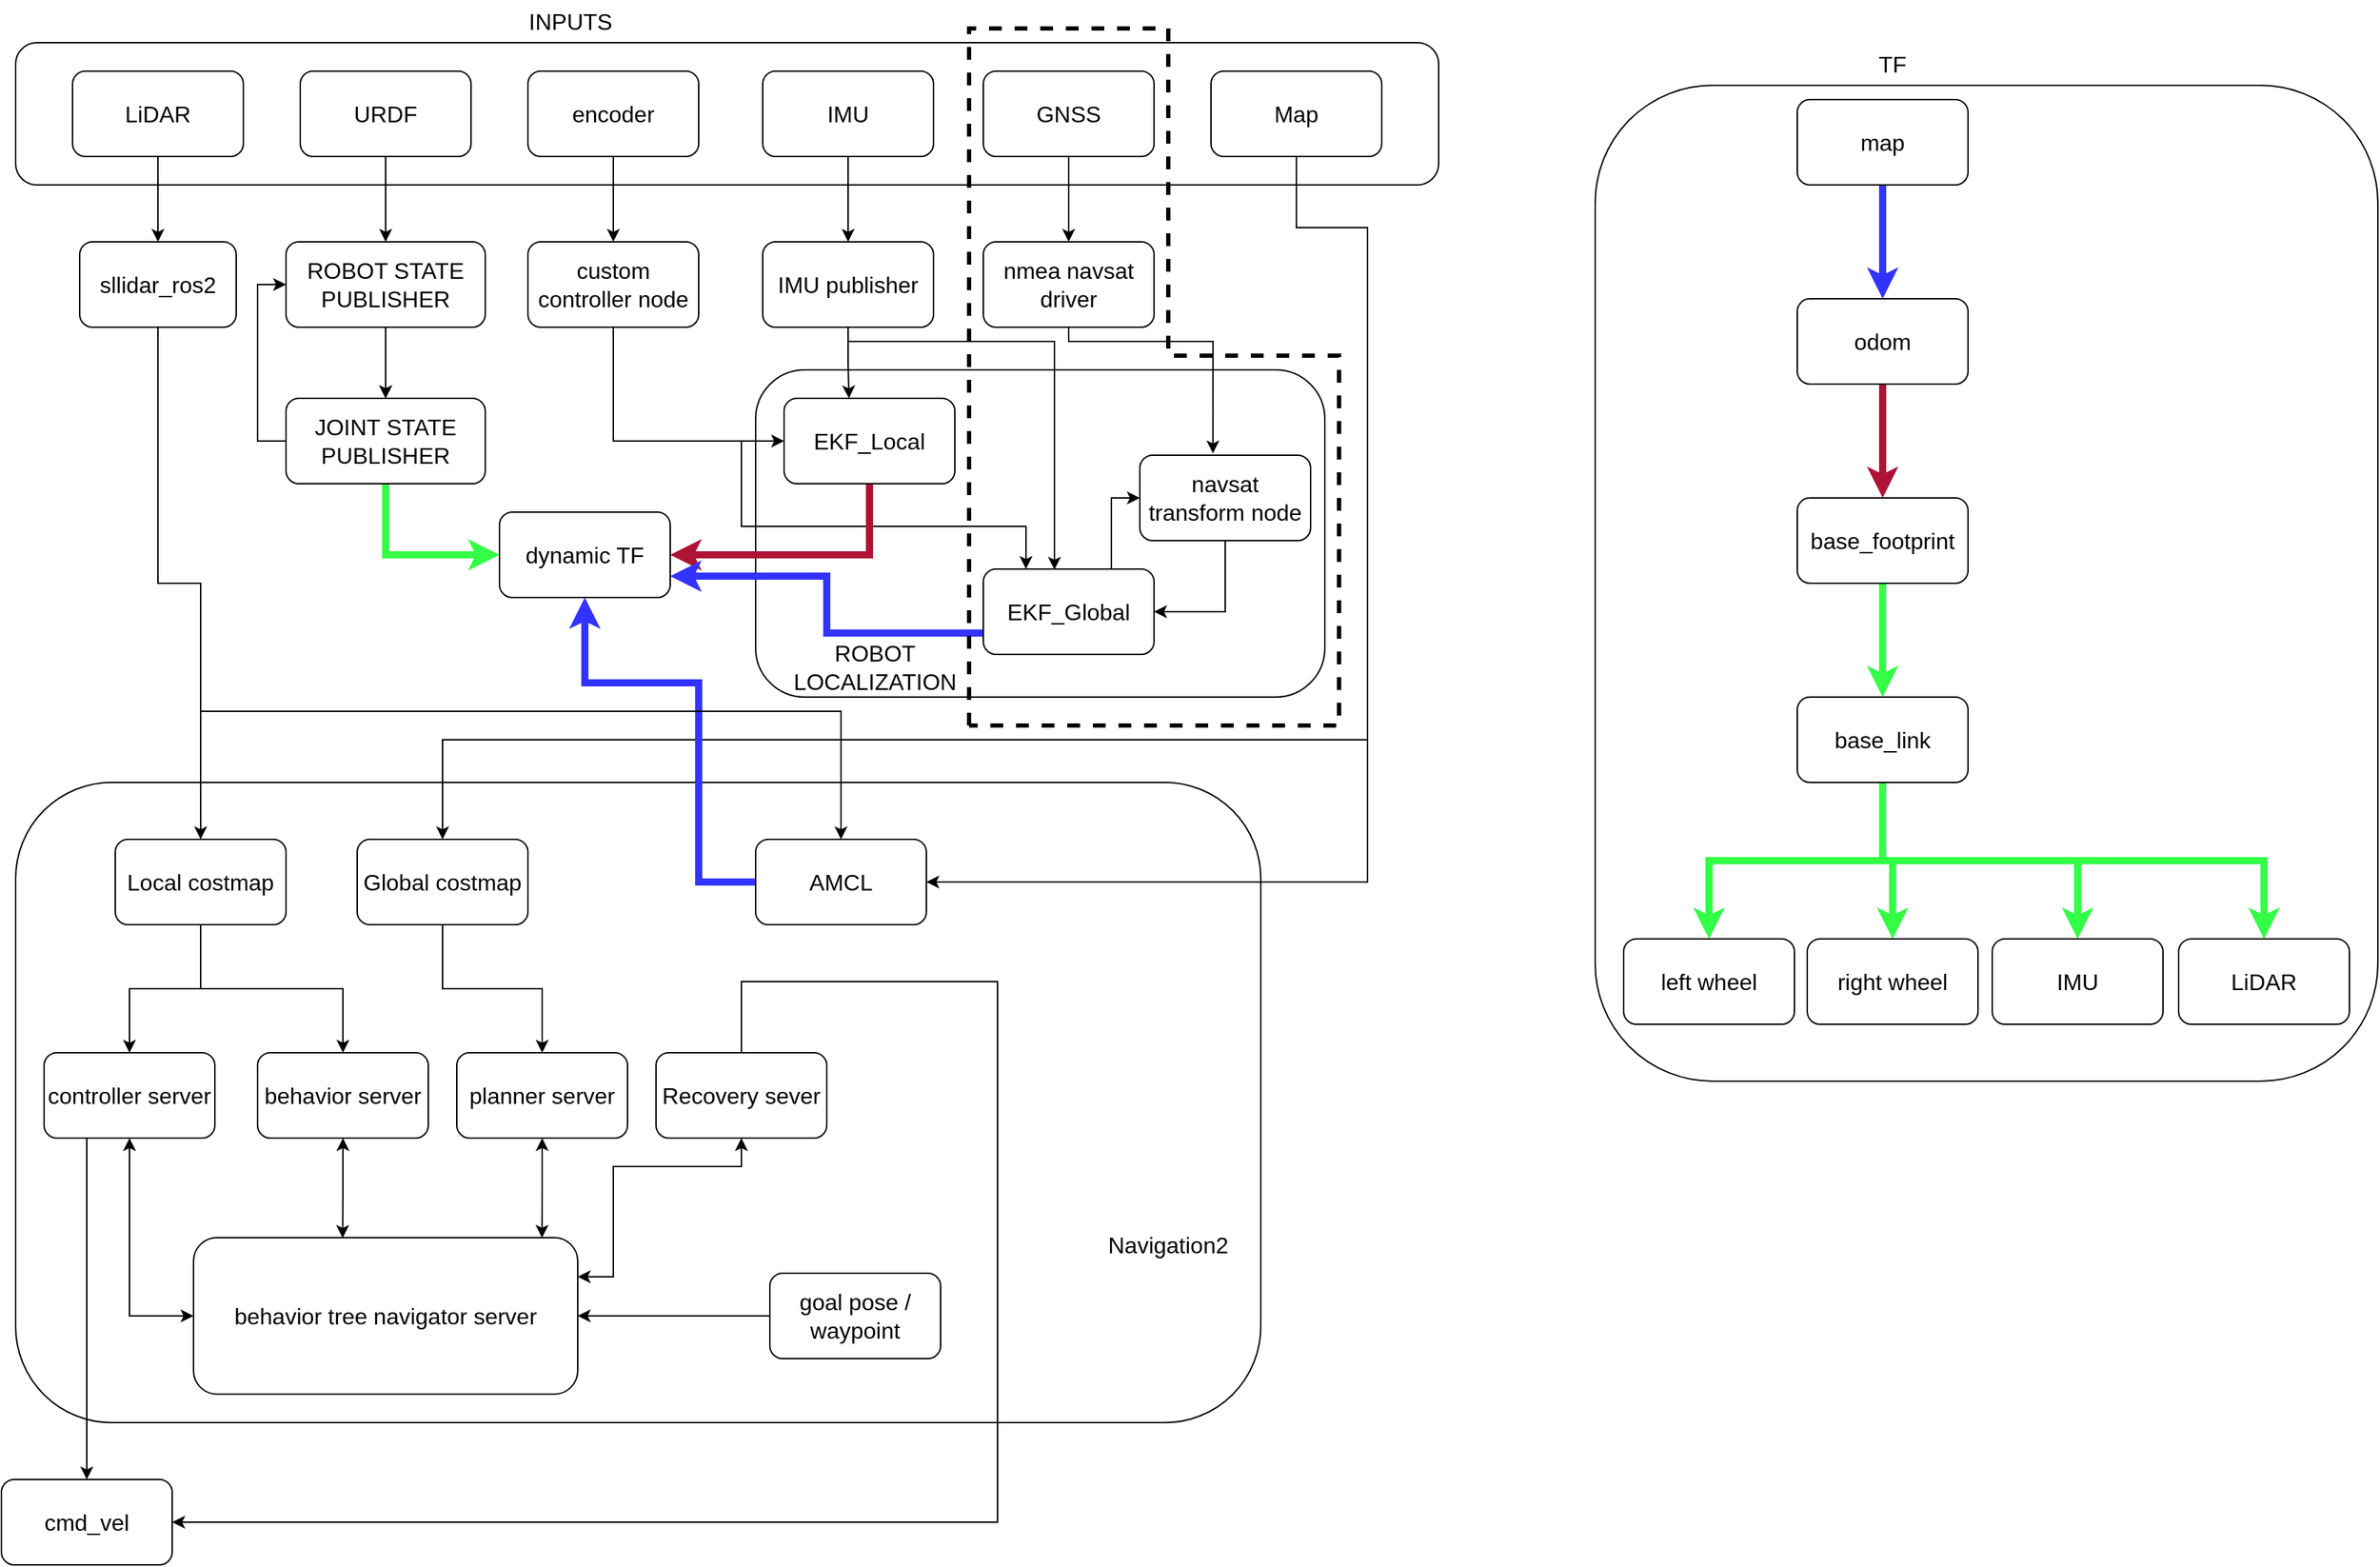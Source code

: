 <mxfile version="26.0.5">
  <diagram name="Page-1" id="HMsB6TKXoMAhHZ_bmKSh">
    <mxGraphModel dx="2924" dy="2244" grid="1" gridSize="10" guides="1" tooltips="1" connect="1" arrows="1" fold="1" page="1" pageScale="1" pageWidth="850" pageHeight="1100" math="0" shadow="0">
      <root>
        <mxCell id="0" />
        <mxCell id="1" parent="0" />
        <mxCell id="3SE-ewiuEP-njzqvmuow-1" value="" style="rounded=1;whiteSpace=wrap;html=1;fontSize=16;" parent="1" vertex="1">
          <mxGeometry x="-320" y="-840" width="400" height="230" as="geometry" />
        </mxCell>
        <mxCell id="3SE-ewiuEP-njzqvmuow-2" value="" style="rounded=1;whiteSpace=wrap;html=1;fontSize=16;" parent="1" vertex="1">
          <mxGeometry x="-840" y="-1070" width="1000" height="100" as="geometry" />
        </mxCell>
        <mxCell id="3SE-ewiuEP-njzqvmuow-3" style="edgeStyle=orthogonalEdgeStyle;rounded=0;orthogonalLoop=1;jettySize=auto;html=1;exitX=0.5;exitY=1;exitDx=0;exitDy=0;entryX=0.5;entryY=0;entryDx=0;entryDy=0;fontSize=16;" parent="1" source="3SE-ewiuEP-njzqvmuow-4" target="3SE-ewiuEP-njzqvmuow-13" edge="1">
          <mxGeometry relative="1" as="geometry" />
        </mxCell>
        <mxCell id="3SE-ewiuEP-njzqvmuow-4" value="encoder" style="rounded=1;whiteSpace=wrap;html=1;fontSize=16;" parent="1" vertex="1">
          <mxGeometry x="-480" y="-1050" width="120" height="60" as="geometry" />
        </mxCell>
        <mxCell id="3SE-ewiuEP-njzqvmuow-5" value="" style="edgeStyle=orthogonalEdgeStyle;rounded=0;orthogonalLoop=1;jettySize=auto;html=1;fontSize=16;" parent="1" source="3SE-ewiuEP-njzqvmuow-6" target="3SE-ewiuEP-njzqvmuow-20" edge="1">
          <mxGeometry relative="1" as="geometry" />
        </mxCell>
        <mxCell id="3SE-ewiuEP-njzqvmuow-6" value="IMU" style="rounded=1;whiteSpace=wrap;html=1;fontSize=16;" parent="1" vertex="1">
          <mxGeometry x="-315" y="-1050" width="120" height="60" as="geometry" />
        </mxCell>
        <mxCell id="3SE-ewiuEP-njzqvmuow-7" value="" style="edgeStyle=orthogonalEdgeStyle;rounded=0;orthogonalLoop=1;jettySize=auto;html=1;fontSize=16;" parent="1" source="3SE-ewiuEP-njzqvmuow-8" target="3SE-ewiuEP-njzqvmuow-25" edge="1">
          <mxGeometry relative="1" as="geometry" />
        </mxCell>
        <mxCell id="3SE-ewiuEP-njzqvmuow-8" value="LiDAR" style="rounded=1;whiteSpace=wrap;html=1;fontSize=16;" parent="1" vertex="1">
          <mxGeometry x="-800" y="-1050" width="120" height="60" as="geometry" />
        </mxCell>
        <mxCell id="3SE-ewiuEP-njzqvmuow-9" value="" style="edgeStyle=orthogonalEdgeStyle;rounded=0;orthogonalLoop=1;jettySize=auto;html=1;fontSize=16;" parent="1" source="3SE-ewiuEP-njzqvmuow-10" target="3SE-ewiuEP-njzqvmuow-22" edge="1">
          <mxGeometry relative="1" as="geometry" />
        </mxCell>
        <mxCell id="3SE-ewiuEP-njzqvmuow-10" value="URDF" style="rounded=1;whiteSpace=wrap;html=1;fontSize=16;" parent="1" vertex="1">
          <mxGeometry x="-640" y="-1050" width="120" height="60" as="geometry" />
        </mxCell>
        <mxCell id="3SE-ewiuEP-njzqvmuow-11" style="edgeStyle=orthogonalEdgeStyle;rounded=0;orthogonalLoop=1;jettySize=auto;html=1;exitX=0.5;exitY=1;exitDx=0;exitDy=0;entryX=0;entryY=0.5;entryDx=0;entryDy=0;fontSize=16;" parent="1" source="3SE-ewiuEP-njzqvmuow-13" target="3SE-ewiuEP-njzqvmuow-15" edge="1">
          <mxGeometry relative="1" as="geometry" />
        </mxCell>
        <mxCell id="3SE-ewiuEP-njzqvmuow-12" style="edgeStyle=orthogonalEdgeStyle;rounded=0;orthogonalLoop=1;jettySize=auto;html=1;exitX=0.5;exitY=1;exitDx=0;exitDy=0;entryX=0.25;entryY=0;entryDx=0;entryDy=0;fontSize=16;" parent="1" source="3SE-ewiuEP-njzqvmuow-13" target="3SE-ewiuEP-njzqvmuow-39" edge="1">
          <mxGeometry relative="1" as="geometry">
            <Array as="points">
              <mxPoint x="-420" y="-790" />
              <mxPoint x="-330" y="-790" />
              <mxPoint x="-330" y="-730" />
              <mxPoint x="-130" y="-730" />
            </Array>
          </mxGeometry>
        </mxCell>
        <mxCell id="3SE-ewiuEP-njzqvmuow-13" value="custom controller node" style="whiteSpace=wrap;html=1;rounded=1;fontSize=16;" parent="1" vertex="1">
          <mxGeometry x="-480" y="-930" width="120" height="60" as="geometry" />
        </mxCell>
        <mxCell id="3SE-ewiuEP-njzqvmuow-14" style="edgeStyle=orthogonalEdgeStyle;rounded=0;orthogonalLoop=1;jettySize=auto;html=1;exitX=0.5;exitY=1;exitDx=0;exitDy=0;entryX=1;entryY=0.5;entryDx=0;entryDy=0;fontSize=16;strokeColor=#AF1235;strokeWidth=5;" parent="1" source="3SE-ewiuEP-njzqvmuow-15" target="3SE-ewiuEP-njzqvmuow-58" edge="1">
          <mxGeometry relative="1" as="geometry" />
        </mxCell>
        <mxCell id="3SE-ewiuEP-njzqvmuow-15" value="EKF_Local" style="rounded=1;whiteSpace=wrap;html=1;fontSize=16;" parent="1" vertex="1">
          <mxGeometry x="-300" y="-820" width="120" height="60" as="geometry" />
        </mxCell>
        <mxCell id="3SE-ewiuEP-njzqvmuow-16" value="INPUTS" style="text;html=1;align=center;verticalAlign=middle;whiteSpace=wrap;rounded=0;fontSize=16;" parent="1" vertex="1">
          <mxGeometry x="-480" y="-1100" width="60" height="30" as="geometry" />
        </mxCell>
        <mxCell id="3SE-ewiuEP-njzqvmuow-17" value="ROBOT LOCALIZATION" style="text;html=1;align=center;verticalAlign=middle;whiteSpace=wrap;rounded=0;fontSize=16;" parent="1" vertex="1">
          <mxGeometry x="-321" y="-646" width="170" height="30" as="geometry" />
        </mxCell>
        <mxCell id="3SE-ewiuEP-njzqvmuow-18" style="edgeStyle=orthogonalEdgeStyle;rounded=0;orthogonalLoop=1;jettySize=auto;html=1;exitX=0.5;exitY=1;exitDx=0;exitDy=0;entryX=0.419;entryY=0.009;entryDx=0;entryDy=0;fontSize=16;entryPerimeter=0;" parent="1" source="3SE-ewiuEP-njzqvmuow-20" target="3SE-ewiuEP-njzqvmuow-39" edge="1">
          <mxGeometry relative="1" as="geometry">
            <Array as="points">
              <mxPoint x="-255" y="-860" />
              <mxPoint x="-110" y="-860" />
              <mxPoint x="-110" y="-699" />
            </Array>
          </mxGeometry>
        </mxCell>
        <mxCell id="3SE-ewiuEP-njzqvmuow-19" style="edgeStyle=orthogonalEdgeStyle;rounded=0;orthogonalLoop=1;jettySize=auto;html=1;exitX=0.5;exitY=1;exitDx=0;exitDy=0;entryX=0.38;entryY=0;entryDx=0;entryDy=0;entryPerimeter=0;fontSize=16;" parent="1" source="3SE-ewiuEP-njzqvmuow-20" target="3SE-ewiuEP-njzqvmuow-15" edge="1">
          <mxGeometry relative="1" as="geometry" />
        </mxCell>
        <mxCell id="3SE-ewiuEP-njzqvmuow-20" value="IMU publisher" style="whiteSpace=wrap;html=1;rounded=1;fontSize=16;" parent="1" vertex="1">
          <mxGeometry x="-315" y="-930" width="120" height="60" as="geometry" />
        </mxCell>
        <mxCell id="3SE-ewiuEP-njzqvmuow-21" value="" style="edgeStyle=orthogonalEdgeStyle;rounded=0;orthogonalLoop=1;jettySize=auto;html=1;fontSize=16;" parent="1" source="3SE-ewiuEP-njzqvmuow-22" target="3SE-ewiuEP-njzqvmuow-29" edge="1">
          <mxGeometry relative="1" as="geometry" />
        </mxCell>
        <mxCell id="3SE-ewiuEP-njzqvmuow-22" value="ROBOT STATE PUBLISHER" style="whiteSpace=wrap;html=1;rounded=1;fontSize=16;" parent="1" vertex="1">
          <mxGeometry x="-650" y="-930" width="140" height="60" as="geometry" />
        </mxCell>
        <mxCell id="3SE-ewiuEP-njzqvmuow-23" style="edgeStyle=orthogonalEdgeStyle;rounded=0;orthogonalLoop=1;jettySize=auto;html=1;exitX=0;exitY=0.5;exitDx=0;exitDy=0;entryX=0;entryY=0.5;entryDx=0;entryDy=0;fontSize=16;" parent="1" source="3SE-ewiuEP-njzqvmuow-29" target="3SE-ewiuEP-njzqvmuow-22" edge="1">
          <mxGeometry relative="1" as="geometry" />
        </mxCell>
        <mxCell id="3SE-ewiuEP-njzqvmuow-24" style="edgeStyle=orthogonalEdgeStyle;rounded=0;orthogonalLoop=1;jettySize=auto;html=1;exitX=0.5;exitY=1;exitDx=0;exitDy=0;fontSize=16;" parent="1" source="3SE-ewiuEP-njzqvmuow-29" target="3SE-ewiuEP-njzqvmuow-29" edge="1">
          <mxGeometry relative="1" as="geometry" />
        </mxCell>
        <mxCell id="3SE-ewiuEP-njzqvmuow-25" value="sllidar_ros2" style="whiteSpace=wrap;html=1;rounded=1;fontSize=16;" parent="1" vertex="1">
          <mxGeometry x="-795" y="-930" width="110" height="60" as="geometry" />
        </mxCell>
        <mxCell id="3SE-ewiuEP-njzqvmuow-26" value="" style="edgeStyle=orthogonalEdgeStyle;rounded=0;orthogonalLoop=1;jettySize=auto;html=1;entryX=0.5;entryY=0;entryDx=0;entryDy=0;fontSize=16;" parent="1" source="3SE-ewiuEP-njzqvmuow-22" target="3SE-ewiuEP-njzqvmuow-29" edge="1">
          <mxGeometry relative="1" as="geometry">
            <mxPoint x="-640" y="-900" as="sourcePoint" />
            <mxPoint x="-350" y="-740" as="targetPoint" />
          </mxGeometry>
        </mxCell>
        <mxCell id="3SE-ewiuEP-njzqvmuow-28" style="edgeStyle=orthogonalEdgeStyle;rounded=0;orthogonalLoop=1;jettySize=auto;html=1;exitX=0.5;exitY=1;exitDx=0;exitDy=0;entryX=0;entryY=0.5;entryDx=0;entryDy=0;fontSize=16;strokeColor=#32FF45;strokeWidth=5;" parent="1" source="3SE-ewiuEP-njzqvmuow-29" target="3SE-ewiuEP-njzqvmuow-58" edge="1">
          <mxGeometry relative="1" as="geometry" />
        </mxCell>
        <mxCell id="3SE-ewiuEP-njzqvmuow-29" value="JOINT STATE PUBLISHER" style="whiteSpace=wrap;html=1;rounded=1;fontSize=16;" parent="1" vertex="1">
          <mxGeometry x="-650" y="-820" width="140" height="60" as="geometry" />
        </mxCell>
        <mxCell id="3SE-ewiuEP-njzqvmuow-30" style="edgeStyle=orthogonalEdgeStyle;rounded=0;orthogonalLoop=1;jettySize=auto;html=1;exitX=0.5;exitY=1;exitDx=0;exitDy=0;entryX=0.5;entryY=0;entryDx=0;entryDy=0;fontSize=16;" parent="1" source="3SE-ewiuEP-njzqvmuow-31" target="3SE-ewiuEP-njzqvmuow-33" edge="1">
          <mxGeometry relative="1" as="geometry" />
        </mxCell>
        <mxCell id="3SE-ewiuEP-njzqvmuow-31" value="GNSS" style="rounded=1;whiteSpace=wrap;html=1;fontSize=16;" parent="1" vertex="1">
          <mxGeometry x="-160" y="-1050" width="120" height="60" as="geometry" />
        </mxCell>
        <mxCell id="3SE-ewiuEP-njzqvmuow-32" style="edgeStyle=orthogonalEdgeStyle;rounded=0;orthogonalLoop=1;jettySize=auto;html=1;exitX=0.5;exitY=1;exitDx=0;exitDy=0;entryX=0.428;entryY=-0.022;entryDx=0;entryDy=0;fontSize=16;entryPerimeter=0;" parent="1" source="3SE-ewiuEP-njzqvmuow-33" target="3SE-ewiuEP-njzqvmuow-36" edge="1">
          <mxGeometry relative="1" as="geometry">
            <Array as="points">
              <mxPoint x="-100" y="-860" />
              <mxPoint x="1" y="-860" />
            </Array>
          </mxGeometry>
        </mxCell>
        <mxCell id="3SE-ewiuEP-njzqvmuow-33" value="nmea navsat driver" style="rounded=1;whiteSpace=wrap;html=1;fontSize=16;" parent="1" vertex="1">
          <mxGeometry x="-160" y="-930" width="120" height="60" as="geometry" />
        </mxCell>
        <mxCell id="3SE-ewiuEP-njzqvmuow-34" style="edgeStyle=orthogonalEdgeStyle;rounded=0;orthogonalLoop=1;jettySize=auto;html=1;exitX=0.5;exitY=1;exitDx=0;exitDy=0;entryX=1;entryY=0.5;entryDx=0;entryDy=0;fontSize=16;" parent="1" source="3SE-ewiuEP-njzqvmuow-36" target="3SE-ewiuEP-njzqvmuow-39" edge="1">
          <mxGeometry relative="1" as="geometry" />
        </mxCell>
        <mxCell id="3SE-ewiuEP-njzqvmuow-36" value="navsat transform node" style="rounded=1;whiteSpace=wrap;html=1;fontSize=16;" parent="1" vertex="1">
          <mxGeometry x="-50" y="-780" width="120" height="60" as="geometry" />
        </mxCell>
        <mxCell id="3SE-ewiuEP-njzqvmuow-37" style="edgeStyle=orthogonalEdgeStyle;rounded=0;orthogonalLoop=1;jettySize=auto;html=1;exitX=0.75;exitY=0;exitDx=0;exitDy=0;entryX=0;entryY=0.5;entryDx=0;entryDy=0;fontSize=16;" parent="1" source="3SE-ewiuEP-njzqvmuow-39" target="3SE-ewiuEP-njzqvmuow-36" edge="1">
          <mxGeometry relative="1" as="geometry" />
        </mxCell>
        <mxCell id="3SE-ewiuEP-njzqvmuow-38" style="edgeStyle=orthogonalEdgeStyle;rounded=0;orthogonalLoop=1;jettySize=auto;html=1;exitX=0;exitY=0.75;exitDx=0;exitDy=0;entryX=1;entryY=0.75;entryDx=0;entryDy=0;strokeColor=light-dark(#3333ff, #ededed);strokeWidth=5;" parent="1" source="3SE-ewiuEP-njzqvmuow-39" target="3SE-ewiuEP-njzqvmuow-58" edge="1">
          <mxGeometry relative="1" as="geometry" />
        </mxCell>
        <mxCell id="3SE-ewiuEP-njzqvmuow-39" value="EKF_Global" style="rounded=1;whiteSpace=wrap;html=1;fontSize=16;" parent="1" vertex="1">
          <mxGeometry x="-160" y="-700" width="120" height="60" as="geometry" />
        </mxCell>
        <mxCell id="3SE-ewiuEP-njzqvmuow-40" value="" style="rounded=1;whiteSpace=wrap;html=1;fontSize=16;" parent="1" vertex="1">
          <mxGeometry x="-840" y="-550" width="875" height="450" as="geometry" />
        </mxCell>
        <mxCell id="3SE-ewiuEP-njzqvmuow-41" value="" style="rounded=1;whiteSpace=wrap;html=1;fontSize=16;" parent="1" vertex="1">
          <mxGeometry x="270" y="-1040" width="550" height="700" as="geometry" />
        </mxCell>
        <mxCell id="3SE-ewiuEP-njzqvmuow-42" value="TF" style="text;html=1;align=center;verticalAlign=middle;whiteSpace=wrap;rounded=0;fontSize=16;" parent="1" vertex="1">
          <mxGeometry x="449" y="-1070" width="60" height="30" as="geometry" />
        </mxCell>
        <mxCell id="3SE-ewiuEP-njzqvmuow-43" value="" style="edgeStyle=orthogonalEdgeStyle;rounded=0;orthogonalLoop=1;jettySize=auto;html=1;fontSize=16;fillColor=#f8cecc;strokeColor=#3333FF;strokeWidth=5;" parent="1" source="3SE-ewiuEP-njzqvmuow-44" target="3SE-ewiuEP-njzqvmuow-46" edge="1">
          <mxGeometry relative="1" as="geometry" />
        </mxCell>
        <mxCell id="3SE-ewiuEP-njzqvmuow-44" value="map" style="rounded=1;whiteSpace=wrap;html=1;fontSize=16;" parent="1" vertex="1">
          <mxGeometry x="412" y="-1030" width="120" height="60" as="geometry" />
        </mxCell>
        <mxCell id="3SE-ewiuEP-njzqvmuow-45" value="" style="edgeStyle=orthogonalEdgeStyle;rounded=0;orthogonalLoop=1;jettySize=auto;html=1;fontSize=16;strokeColor=#AF1235;strokeWidth=5;" parent="1" source="3SE-ewiuEP-njzqvmuow-46" target="3SE-ewiuEP-njzqvmuow-48" edge="1">
          <mxGeometry relative="1" as="geometry" />
        </mxCell>
        <mxCell id="3SE-ewiuEP-njzqvmuow-46" value="odom" style="whiteSpace=wrap;html=1;rounded=1;fontSize=16;" parent="1" vertex="1">
          <mxGeometry x="412" y="-890" width="120" height="60" as="geometry" />
        </mxCell>
        <mxCell id="3SE-ewiuEP-njzqvmuow-47" value="" style="edgeStyle=orthogonalEdgeStyle;rounded=0;orthogonalLoop=1;jettySize=auto;html=1;fontSize=16;strokeColor=#32FF45;strokeWidth=5;" parent="1" source="3SE-ewiuEP-njzqvmuow-48" target="3SE-ewiuEP-njzqvmuow-53" edge="1">
          <mxGeometry relative="1" as="geometry" />
        </mxCell>
        <mxCell id="3SE-ewiuEP-njzqvmuow-48" value="base_footprint" style="whiteSpace=wrap;html=1;rounded=1;fontSize=16;" parent="1" vertex="1">
          <mxGeometry x="412" y="-750" width="120" height="60" as="geometry" />
        </mxCell>
        <mxCell id="3SE-ewiuEP-njzqvmuow-49" style="edgeStyle=orthogonalEdgeStyle;rounded=0;orthogonalLoop=1;jettySize=auto;html=1;exitX=0.5;exitY=1;exitDx=0;exitDy=0;entryX=0.5;entryY=0;entryDx=0;entryDy=0;fontSize=16;strokeColor=#32FF45;strokeWidth=5;" parent="1" source="3SE-ewiuEP-njzqvmuow-53" target="3SE-ewiuEP-njzqvmuow-56" edge="1">
          <mxGeometry relative="1" as="geometry" />
        </mxCell>
        <mxCell id="3SE-ewiuEP-njzqvmuow-50" style="edgeStyle=orthogonalEdgeStyle;rounded=0;orthogonalLoop=1;jettySize=auto;html=1;exitX=0.5;exitY=1;exitDx=0;exitDy=0;entryX=0.5;entryY=0;entryDx=0;entryDy=0;fontSize=16;strokeColor=#32FF45;strokeWidth=5;" parent="1" source="3SE-ewiuEP-njzqvmuow-53" target="3SE-ewiuEP-njzqvmuow-54" edge="1">
          <mxGeometry relative="1" as="geometry" />
        </mxCell>
        <mxCell id="3SE-ewiuEP-njzqvmuow-51" style="edgeStyle=orthogonalEdgeStyle;rounded=0;orthogonalLoop=1;jettySize=auto;html=1;exitX=0.5;exitY=1;exitDx=0;exitDy=0;entryX=0.5;entryY=0;entryDx=0;entryDy=0;fontSize=16;strokeColor=#32FF45;strokeWidth=5;" parent="1" source="3SE-ewiuEP-njzqvmuow-53" target="3SE-ewiuEP-njzqvmuow-55" edge="1">
          <mxGeometry relative="1" as="geometry" />
        </mxCell>
        <mxCell id="3SE-ewiuEP-njzqvmuow-52" style="edgeStyle=orthogonalEdgeStyle;rounded=0;orthogonalLoop=1;jettySize=auto;html=1;exitX=0.5;exitY=1;exitDx=0;exitDy=0;entryX=0.5;entryY=0;entryDx=0;entryDy=0;fontSize=16;strokeColor=#32FF45;strokeWidth=5;" parent="1" source="3SE-ewiuEP-njzqvmuow-53" target="3SE-ewiuEP-njzqvmuow-57" edge="1">
          <mxGeometry relative="1" as="geometry" />
        </mxCell>
        <mxCell id="3SE-ewiuEP-njzqvmuow-53" value="base_link" style="whiteSpace=wrap;html=1;rounded=1;fontSize=16;" parent="1" vertex="1">
          <mxGeometry x="412" y="-610" width="120" height="60" as="geometry" />
        </mxCell>
        <mxCell id="3SE-ewiuEP-njzqvmuow-54" value="left wheel" style="whiteSpace=wrap;html=1;rounded=1;fontSize=16;" parent="1" vertex="1">
          <mxGeometry x="290" y="-440" width="120" height="60" as="geometry" />
        </mxCell>
        <mxCell id="3SE-ewiuEP-njzqvmuow-55" value="IMU" style="whiteSpace=wrap;html=1;rounded=1;fontSize=16;" parent="1" vertex="1">
          <mxGeometry x="549" y="-440" width="120" height="60" as="geometry" />
        </mxCell>
        <mxCell id="3SE-ewiuEP-njzqvmuow-56" value="right wheel" style="whiteSpace=wrap;html=1;rounded=1;fontSize=16;" parent="1" vertex="1">
          <mxGeometry x="419" y="-440" width="120" height="60" as="geometry" />
        </mxCell>
        <mxCell id="3SE-ewiuEP-njzqvmuow-57" value="LiDAR" style="whiteSpace=wrap;html=1;rounded=1;fontSize=16;" parent="1" vertex="1">
          <mxGeometry x="680" y="-440" width="120" height="60" as="geometry" />
        </mxCell>
        <mxCell id="3SE-ewiuEP-njzqvmuow-58" value="dynamic TF" style="rounded=1;whiteSpace=wrap;html=1;fontSize=16;" parent="1" vertex="1">
          <mxGeometry x="-500" y="-740" width="120" height="60" as="geometry" />
        </mxCell>
        <mxCell id="3SE-ewiuEP-njzqvmuow-60" style="edgeStyle=orthogonalEdgeStyle;rounded=0;orthogonalLoop=1;jettySize=auto;html=1;exitX=0.5;exitY=1;exitDx=0;exitDy=0;entryX=0.5;entryY=0;entryDx=0;entryDy=0;" parent="1" source="3SE-ewiuEP-njzqvmuow-61" target="3SE-ewiuEP-njzqvmuow-75" edge="1">
          <mxGeometry relative="1" as="geometry" />
        </mxCell>
        <mxCell id="3SE-ewiuEP-njzqvmuow-61" value="Global costmap" style="rounded=1;whiteSpace=wrap;html=1;fontSize=16;" parent="1" vertex="1">
          <mxGeometry x="-600" y="-510" width="120" height="60" as="geometry" />
        </mxCell>
        <mxCell id="3SE-ewiuEP-njzqvmuow-62" style="edgeStyle=orthogonalEdgeStyle;rounded=0;orthogonalLoop=1;jettySize=auto;html=1;exitX=0.5;exitY=1;exitDx=0;exitDy=0;entryX=0.5;entryY=0;entryDx=0;entryDy=0;" parent="1" source="3SE-ewiuEP-njzqvmuow-64" target="3SE-ewiuEP-njzqvmuow-80" edge="1">
          <mxGeometry relative="1" as="geometry" />
        </mxCell>
        <mxCell id="3SE-ewiuEP-njzqvmuow-63" style="edgeStyle=orthogonalEdgeStyle;rounded=0;orthogonalLoop=1;jettySize=auto;html=1;exitX=0.5;exitY=1;exitDx=0;exitDy=0;entryX=0.5;entryY=0;entryDx=0;entryDy=0;" parent="1" source="3SE-ewiuEP-njzqvmuow-64" target="3SE-ewiuEP-njzqvmuow-77" edge="1">
          <mxGeometry relative="1" as="geometry" />
        </mxCell>
        <mxCell id="3SE-ewiuEP-njzqvmuow-64" value="Local costmap" style="rounded=1;whiteSpace=wrap;html=1;fontSize=16;" parent="1" vertex="1">
          <mxGeometry x="-770" y="-510" width="120" height="60" as="geometry" />
        </mxCell>
        <mxCell id="3SE-ewiuEP-njzqvmuow-65" style="edgeStyle=orthogonalEdgeStyle;rounded=0;orthogonalLoop=1;jettySize=auto;html=1;exitX=0.5;exitY=1;exitDx=0;exitDy=0;entryX=0.5;entryY=0;entryDx=0;entryDy=0;fontSize=16;" parent="1" source="3SE-ewiuEP-njzqvmuow-67" target="3SE-ewiuEP-njzqvmuow-61" edge="1">
          <mxGeometry relative="1" as="geometry">
            <Array as="points">
              <mxPoint x="60" y="-940" />
              <mxPoint x="110" y="-940" />
              <mxPoint x="110" y="-580" />
              <mxPoint x="-540" y="-580" />
            </Array>
          </mxGeometry>
        </mxCell>
        <mxCell id="3SE-ewiuEP-njzqvmuow-66" style="edgeStyle=orthogonalEdgeStyle;rounded=0;orthogonalLoop=1;jettySize=auto;html=1;exitX=0.5;exitY=1;exitDx=0;exitDy=0;entryX=1;entryY=0.5;entryDx=0;entryDy=0;" parent="1" source="3SE-ewiuEP-njzqvmuow-67" target="3SE-ewiuEP-njzqvmuow-83" edge="1">
          <mxGeometry relative="1" as="geometry">
            <Array as="points">
              <mxPoint x="60" y="-940" />
              <mxPoint x="110" y="-940" />
              <mxPoint x="110" y="-480" />
            </Array>
          </mxGeometry>
        </mxCell>
        <mxCell id="3SE-ewiuEP-njzqvmuow-67" value="Map" style="rounded=1;whiteSpace=wrap;html=1;fontSize=16;" parent="1" vertex="1">
          <mxGeometry y="-1050" width="120" height="60" as="geometry" />
        </mxCell>
        <mxCell id="3SE-ewiuEP-njzqvmuow-68" style="edgeStyle=orthogonalEdgeStyle;rounded=0;orthogonalLoop=1;jettySize=auto;html=1;exitX=0.5;exitY=1;exitDx=0;exitDy=0;entryX=0.5;entryY=0;entryDx=0;entryDy=0;fontSize=16;" parent="1" source="3SE-ewiuEP-njzqvmuow-25" target="3SE-ewiuEP-njzqvmuow-64" edge="1">
          <mxGeometry relative="1" as="geometry">
            <mxPoint x="-740" y="-710" as="targetPoint" />
          </mxGeometry>
        </mxCell>
        <mxCell id="3SE-ewiuEP-njzqvmuow-69" style="edgeStyle=orthogonalEdgeStyle;rounded=0;orthogonalLoop=1;jettySize=auto;html=1;exitX=0;exitY=0.5;exitDx=0;exitDy=0;entryX=1;entryY=0.5;entryDx=0;entryDy=0;" parent="1" source="3SE-ewiuEP-njzqvmuow-70" target="3SE-ewiuEP-njzqvmuow-81" edge="1">
          <mxGeometry relative="1" as="geometry" />
        </mxCell>
        <mxCell id="3SE-ewiuEP-njzqvmuow-70" value="goal pose /&lt;div&gt;waypoint&lt;/div&gt;" style="rounded=1;whiteSpace=wrap;html=1;fontSize=16;" parent="1" vertex="1">
          <mxGeometry x="-310" y="-205" width="120" height="60" as="geometry" />
        </mxCell>
        <mxCell id="3SE-ewiuEP-njzqvmuow-71" value="cmd_vel" style="rounded=1;whiteSpace=wrap;html=1;fontSize=16;" parent="1" vertex="1">
          <mxGeometry x="-850" y="-60" width="120" height="60" as="geometry" />
        </mxCell>
        <mxCell id="3SE-ewiuEP-njzqvmuow-72" style="edgeStyle=orthogonalEdgeStyle;rounded=0;orthogonalLoop=1;jettySize=auto;html=1;exitX=0.5;exitY=1;exitDx=0;exitDy=0;entryX=1;entryY=0.25;entryDx=0;entryDy=0;startArrow=classic;startFill=1;" parent="1" source="3SE-ewiuEP-njzqvmuow-73" target="3SE-ewiuEP-njzqvmuow-81" edge="1">
          <mxGeometry relative="1" as="geometry">
            <Array as="points">
              <mxPoint x="-330" y="-280" />
              <mxPoint x="-420" y="-280" />
              <mxPoint x="-420" y="-202" />
            </Array>
          </mxGeometry>
        </mxCell>
        <mxCell id="3SE-ewiuEP-njzqvmuow-73" value="Recovery sever" style="rounded=1;whiteSpace=wrap;html=1;fontSize=16;" parent="1" vertex="1">
          <mxGeometry x="-390" y="-360" width="120" height="60" as="geometry" />
        </mxCell>
        <mxCell id="3SE-ewiuEP-njzqvmuow-74" style="edgeStyle=orthogonalEdgeStyle;rounded=0;orthogonalLoop=1;jettySize=auto;html=1;exitX=0.5;exitY=1;exitDx=0;exitDy=0;entryX=0.907;entryY=0.001;entryDx=0;entryDy=0;entryPerimeter=0;startArrow=classic;startFill=1;" parent="1" source="3SE-ewiuEP-njzqvmuow-75" target="3SE-ewiuEP-njzqvmuow-81" edge="1">
          <mxGeometry relative="1" as="geometry" />
        </mxCell>
        <mxCell id="3SE-ewiuEP-njzqvmuow-75" value="planner server" style="rounded=1;whiteSpace=wrap;html=1;fontSize=16;" parent="1" vertex="1">
          <mxGeometry x="-530" y="-360" width="120" height="60" as="geometry" />
        </mxCell>
        <mxCell id="3SE-ewiuEP-njzqvmuow-76" style="edgeStyle=orthogonalEdgeStyle;rounded=0;orthogonalLoop=1;jettySize=auto;html=1;exitX=0.5;exitY=1;exitDx=0;exitDy=0;entryX=0.388;entryY=0.002;entryDx=0;entryDy=0;entryPerimeter=0;startArrow=classic;startFill=1;" parent="1" source="3SE-ewiuEP-njzqvmuow-77" target="3SE-ewiuEP-njzqvmuow-81" edge="1">
          <mxGeometry relative="1" as="geometry" />
        </mxCell>
        <mxCell id="3SE-ewiuEP-njzqvmuow-77" value="behavior server" style="rounded=1;whiteSpace=wrap;html=1;fontSize=16;" parent="1" vertex="1">
          <mxGeometry x="-670" y="-360" width="120" height="60" as="geometry" />
        </mxCell>
        <mxCell id="3SE-ewiuEP-njzqvmuow-78" style="edgeStyle=orthogonalEdgeStyle;rounded=0;orthogonalLoop=1;jettySize=auto;html=1;exitX=0.5;exitY=1;exitDx=0;exitDy=0;entryX=0;entryY=0.5;entryDx=0;entryDy=0;startArrow=classic;startFill=1;" parent="1" source="3SE-ewiuEP-njzqvmuow-80" target="3SE-ewiuEP-njzqvmuow-81" edge="1">
          <mxGeometry relative="1" as="geometry" />
        </mxCell>
        <mxCell id="3SE-ewiuEP-njzqvmuow-79" style="edgeStyle=orthogonalEdgeStyle;rounded=0;orthogonalLoop=1;jettySize=auto;html=1;exitX=0.25;exitY=1;exitDx=0;exitDy=0;entryX=0.5;entryY=0;entryDx=0;entryDy=0;" parent="1" source="3SE-ewiuEP-njzqvmuow-80" target="3SE-ewiuEP-njzqvmuow-71" edge="1">
          <mxGeometry relative="1" as="geometry">
            <Array as="points">
              <mxPoint x="-790" y="-60" />
            </Array>
          </mxGeometry>
        </mxCell>
        <mxCell id="3SE-ewiuEP-njzqvmuow-80" value="controller server" style="rounded=1;whiteSpace=wrap;html=1;fontSize=16;" parent="1" vertex="1">
          <mxGeometry x="-820" y="-360" width="120" height="60" as="geometry" />
        </mxCell>
        <mxCell id="3SE-ewiuEP-njzqvmuow-81" value="behavior tree navigator server" style="rounded=1;whiteSpace=wrap;html=1;fontSize=16;" parent="1" vertex="1">
          <mxGeometry x="-715" y="-230" width="270" height="110" as="geometry" />
        </mxCell>
        <mxCell id="3SE-ewiuEP-njzqvmuow-82" style="edgeStyle=orthogonalEdgeStyle;rounded=0;orthogonalLoop=1;jettySize=auto;html=1;exitX=0;exitY=0.5;exitDx=0;exitDy=0;entryX=0.5;entryY=1;entryDx=0;entryDy=0;strokeColor=light-dark(#3333ff, #ededed);strokeWidth=5;" parent="1" source="3SE-ewiuEP-njzqvmuow-83" target="3SE-ewiuEP-njzqvmuow-58" edge="1">
          <mxGeometry relative="1" as="geometry">
            <Array as="points">
              <mxPoint x="-360" y="-480" />
              <mxPoint x="-360" y="-620" />
              <mxPoint x="-440" y="-620" />
            </Array>
            <mxPoint x="-470" y="-755" as="targetPoint" />
          </mxGeometry>
        </mxCell>
        <mxCell id="3SE-ewiuEP-njzqvmuow-83" value="AMCL" style="rounded=1;whiteSpace=wrap;html=1;fontSize=16;" parent="1" vertex="1">
          <mxGeometry x="-320" y="-510" width="120" height="60" as="geometry" />
        </mxCell>
        <mxCell id="3SE-ewiuEP-njzqvmuow-84" style="edgeStyle=orthogonalEdgeStyle;rounded=0;orthogonalLoop=1;jettySize=auto;html=1;exitX=0.5;exitY=1;exitDx=0;exitDy=0;entryX=0.5;entryY=0;entryDx=0;entryDy=0;" parent="1" source="3SE-ewiuEP-njzqvmuow-25" target="3SE-ewiuEP-njzqvmuow-83" edge="1">
          <mxGeometry relative="1" as="geometry">
            <Array as="points">
              <mxPoint x="-740" y="-690" />
              <mxPoint x="-710" y="-690" />
              <mxPoint x="-710" y="-600" />
              <mxPoint x="-260" y="-600" />
            </Array>
          </mxGeometry>
        </mxCell>
        <mxCell id="3SE-ewiuEP-njzqvmuow-85" value="" style="endArrow=none;dashed=1;html=1;rounded=0;strokeWidth=3;" parent="1" edge="1">
          <mxGeometry width="50" height="50" relative="1" as="geometry">
            <mxPoint x="-170" y="-590" as="sourcePoint" />
            <mxPoint x="-170" y="-590" as="targetPoint" />
            <Array as="points">
              <mxPoint x="-170" y="-740" />
              <mxPoint x="-170" y="-1080" />
              <mxPoint x="-30" y="-1080" />
              <mxPoint x="-30" y="-850" />
              <mxPoint x="90" y="-850" />
              <mxPoint x="90" y="-590" />
            </Array>
          </mxGeometry>
        </mxCell>
        <mxCell id="3SE-ewiuEP-njzqvmuow-92" value="&lt;font style=&quot;font-size: 16px;&quot;&gt;Navigation2&lt;/font&gt;" style="text;html=1;align=center;verticalAlign=middle;whiteSpace=wrap;rounded=0;" parent="1" vertex="1">
          <mxGeometry x="-60" y="-240" width="60" height="30" as="geometry" />
        </mxCell>
        <mxCell id="fhaOnOSnrSLLJcYcJzin-1" value="" style="endArrow=classic;html=1;rounded=0;exitX=0.5;exitY=0;exitDx=0;exitDy=0;entryX=1;entryY=0.5;entryDx=0;entryDy=0;" edge="1" parent="1" source="3SE-ewiuEP-njzqvmuow-73" target="3SE-ewiuEP-njzqvmuow-71">
          <mxGeometry width="50" height="50" relative="1" as="geometry">
            <mxPoint x="-30" y="-490" as="sourcePoint" />
            <mxPoint x="20" y="-540" as="targetPoint" />
            <Array as="points">
              <mxPoint x="-330" y="-410" />
              <mxPoint x="-150" y="-410" />
              <mxPoint x="-150" y="-30" />
            </Array>
          </mxGeometry>
        </mxCell>
      </root>
    </mxGraphModel>
  </diagram>
</mxfile>
